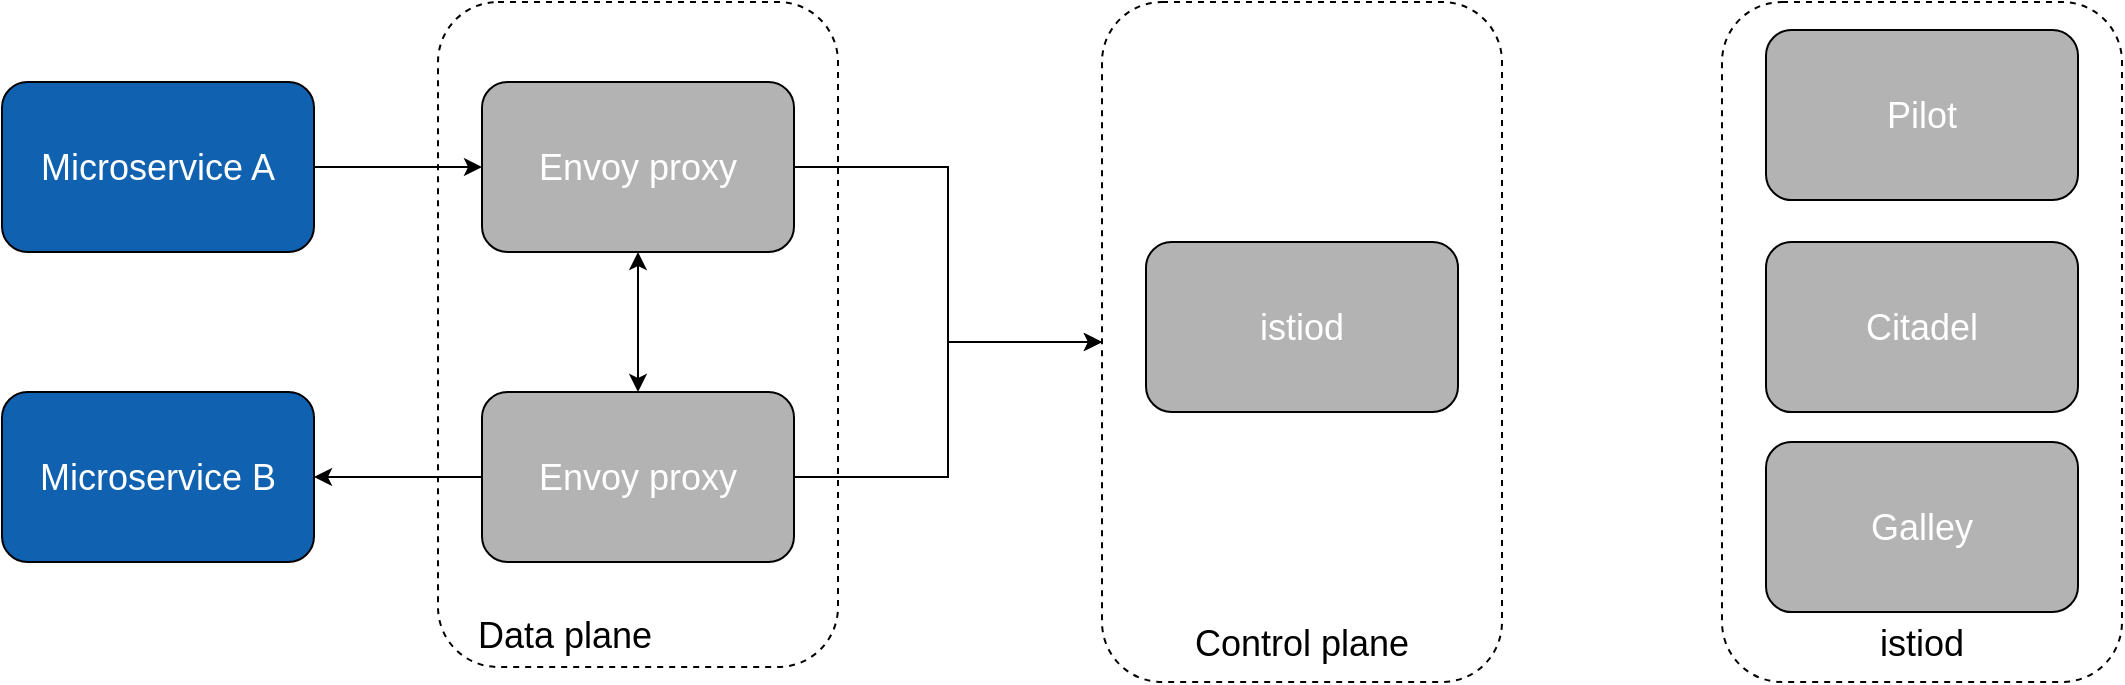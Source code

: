 <mxfile version="21.0.2" type="google"><diagram name="Page-1" id="f03hpDCp6imo0_XZOuCV"><mxGraphModel grid="1" page="1" gridSize="10" guides="1" tooltips="1" connect="1" arrows="1" fold="1" pageScale="1" pageWidth="827" pageHeight="1169" math="0" shadow="0"><root><mxCell id="0"/><mxCell id="1" parent="0"/><mxCell id="rhZNu6anC6qi2mWH0tx7-1" value="&lt;font color=&quot;#000000&quot;&gt;&lt;br&gt;&lt;br&gt;&lt;br&gt;&lt;br&gt;&lt;br&gt;&lt;br&gt;&lt;br&gt;&lt;br&gt;&lt;br&gt;&lt;br&gt;&lt;br&gt;&lt;div style=&quot;text-align: right;&quot;&gt;&lt;span style=&quot;background-color: initial;&quot;&gt;&lt;br&gt;&lt;/span&gt;&lt;/div&gt;&lt;div style=&quot;text-align: right;&quot;&gt;&lt;span style=&quot;background-color: initial;&quot;&gt;&lt;br&gt;&lt;/span&gt;&lt;/div&gt;&lt;div style=&quot;text-align: right;&quot;&gt;&lt;span style=&quot;background-color: initial;&quot;&gt;&lt;br&gt;&lt;/span&gt;&lt;/div&gt;&lt;div style=&quot;text-align: right;&quot;&gt;&lt;span style=&quot;background-color: initial;&quot;&gt;Data plane&lt;span style=&quot;white-space: pre;&quot;&gt;&#9;&lt;/span&gt;&lt;span style=&quot;white-space: pre;&quot;&gt;&#9;&lt;/span&gt;&lt;/span&gt;&lt;/div&gt;&lt;/font&gt;" style="rounded=1;whiteSpace=wrap;html=1;labelBackgroundColor=none;strokeColor=#000000;fontSize=18;fontColor=#B3B3B3;fillColor=none;dashed=1;" vertex="1" parent="1"><mxGeometry x="468" y="290" width="200" height="332.5" as="geometry"/></mxCell><mxCell id="rhZNu6anC6qi2mWH0tx7-2" value="&lt;font color=&quot;#000000&quot;&gt;&lt;br&gt;&lt;br&gt;&lt;br&gt;&lt;br&gt;&lt;br&gt;&lt;br&gt;&lt;br&gt;&lt;br&gt;&lt;br&gt;&lt;br&gt;&lt;br&gt;&lt;div style=&quot;text-align: right;&quot;&gt;&lt;span style=&quot;background-color: initial;&quot;&gt;&lt;br&gt;&lt;/span&gt;&lt;/div&gt;&lt;div style=&quot;text-align: right;&quot;&gt;&lt;span style=&quot;background-color: initial;&quot;&gt;&lt;br&gt;&lt;/span&gt;&lt;/div&gt;&lt;div style=&quot;text-align: right;&quot;&gt;&lt;span style=&quot;background-color: initial;&quot;&gt;&lt;br&gt;&lt;/span&gt;&lt;/div&gt;&lt;div style=&quot;text-align: right;&quot;&gt;&lt;span style=&quot;background-color: initial;&quot;&gt;Control plane&lt;/span&gt;&lt;/div&gt;&lt;/font&gt;" style="rounded=1;whiteSpace=wrap;html=1;labelBackgroundColor=none;strokeColor=#000000;fontSize=18;fontColor=#B3B3B3;fillColor=none;dashed=1;" vertex="1" parent="1"><mxGeometry x="800" y="290" width="200" height="340" as="geometry"/></mxCell><mxCell id="rhZNu6anC6qi2mWH0tx7-3" style="edgeStyle=orthogonalEdgeStyle;rounded=0;orthogonalLoop=1;jettySize=auto;html=1;exitX=1;exitY=0.5;exitDx=0;exitDy=0;entryX=0;entryY=0.5;entryDx=0;entryDy=0;fontSize=18;fontColor=#B3B3B3;" edge="1" parent="1" source="rhZNu6anC6qi2mWH0tx7-4" target="rhZNu6anC6qi2mWH0tx7-8"><mxGeometry relative="1" as="geometry"/></mxCell><mxCell id="rhZNu6anC6qi2mWH0tx7-4" value="&lt;font color=&quot;#ffffff&quot;&gt;Microservice A&lt;/font&gt;" style="rounded=1;whiteSpace=wrap;html=1;fontSize=18;fillColor=#1061B0;" vertex="1" parent="1"><mxGeometry x="250" y="330" width="156" height="85" as="geometry"/></mxCell><mxCell id="rhZNu6anC6qi2mWH0tx7-5" value="&lt;font color=&quot;#ffffff&quot;&gt;Microservice B&lt;/font&gt;" style="rounded=1;whiteSpace=wrap;html=1;fontSize=18;fillColor=#1061B0;" vertex="1" parent="1"><mxGeometry x="250" y="485" width="156" height="85" as="geometry"/></mxCell><mxCell id="rhZNu6anC6qi2mWH0tx7-6" style="edgeStyle=orthogonalEdgeStyle;rounded=0;orthogonalLoop=1;jettySize=auto;html=1;exitX=0.5;exitY=1;exitDx=0;exitDy=0;entryX=0.5;entryY=0;entryDx=0;entryDy=0;fontSize=18;fontColor=#B3B3B3;startArrow=classic;startFill=1;" edge="1" parent="1" source="rhZNu6anC6qi2mWH0tx7-8" target="rhZNu6anC6qi2mWH0tx7-11"><mxGeometry relative="1" as="geometry"/></mxCell><mxCell id="rhZNu6anC6qi2mWH0tx7-7" style="edgeStyle=orthogonalEdgeStyle;rounded=0;orthogonalLoop=1;jettySize=auto;html=1;exitX=1;exitY=0.5;exitDx=0;exitDy=0;entryX=0;entryY=0.5;entryDx=0;entryDy=0;fontSize=18;fontColor=#000000;" edge="1" parent="1" source="rhZNu6anC6qi2mWH0tx7-8" target="rhZNu6anC6qi2mWH0tx7-2"><mxGeometry relative="1" as="geometry"/></mxCell><mxCell id="rhZNu6anC6qi2mWH0tx7-8" value="&lt;font color=&quot;#ffffff&quot;&gt;Envoy proxy&lt;/font&gt;" style="rounded=1;whiteSpace=wrap;html=1;fontSize=18;fillColor=#B3B3B3;" vertex="1" parent="1"><mxGeometry x="490" y="330" width="156" height="85" as="geometry"/></mxCell><mxCell id="rhZNu6anC6qi2mWH0tx7-9" style="edgeStyle=orthogonalEdgeStyle;rounded=0;orthogonalLoop=1;jettySize=auto;html=1;exitX=0;exitY=0.5;exitDx=0;exitDy=0;entryX=1;entryY=0.5;entryDx=0;entryDy=0;fontSize=18;fontColor=#B3B3B3;" edge="1" parent="1" source="rhZNu6anC6qi2mWH0tx7-11" target="rhZNu6anC6qi2mWH0tx7-5"><mxGeometry relative="1" as="geometry"/></mxCell><mxCell id="rhZNu6anC6qi2mWH0tx7-10" style="edgeStyle=orthogonalEdgeStyle;rounded=0;orthogonalLoop=1;jettySize=auto;html=1;exitX=1;exitY=0.5;exitDx=0;exitDy=0;entryX=0;entryY=0.5;entryDx=0;entryDy=0;fontSize=18;fontColor=#000000;" edge="1" parent="1" source="rhZNu6anC6qi2mWH0tx7-11" target="rhZNu6anC6qi2mWH0tx7-2"><mxGeometry relative="1" as="geometry"/></mxCell><mxCell id="rhZNu6anC6qi2mWH0tx7-11" value="&lt;font color=&quot;#ffffff&quot;&gt;Envoy proxy&lt;/font&gt;" style="rounded=1;whiteSpace=wrap;html=1;fontSize=18;fillColor=#B3B3B3;" vertex="1" parent="1"><mxGeometry x="490" y="485" width="156" height="85" as="geometry"/></mxCell><mxCell id="rhZNu6anC6qi2mWH0tx7-12" value="&lt;font color=&quot;#ffffff&quot;&gt;istiod&lt;/font&gt;" style="rounded=1;whiteSpace=wrap;html=1;fontSize=18;fillColor=#B3B3B3;" vertex="1" parent="1"><mxGeometry x="822" y="410" width="156" height="85" as="geometry"/></mxCell><mxCell id="rhZNu6anC6qi2mWH0tx7-13" value="&lt;font color=&quot;#000000&quot;&gt;&lt;br&gt;&lt;br&gt;&lt;br&gt;&lt;br&gt;&lt;br&gt;&lt;br&gt;&lt;br&gt;&lt;br&gt;&lt;br&gt;&lt;br&gt;&lt;br&gt;&lt;div style=&quot;text-align: right;&quot;&gt;&lt;span style=&quot;background-color: initial;&quot;&gt;&lt;br&gt;&lt;/span&gt;&lt;/div&gt;&lt;div style=&quot;text-align: right;&quot;&gt;&lt;span style=&quot;background-color: initial;&quot;&gt;&lt;br&gt;&lt;/span&gt;&lt;/div&gt;&lt;div style=&quot;text-align: right;&quot;&gt;&lt;span style=&quot;background-color: initial;&quot;&gt;&lt;br&gt;&lt;/span&gt;&lt;/div&gt;&lt;div style=&quot;text-align: right;&quot;&gt;&lt;span style=&quot;background-color: initial;&quot;&gt;istiod&lt;/span&gt;&lt;/div&gt;&lt;/font&gt;" style="rounded=1;whiteSpace=wrap;html=1;labelBackgroundColor=none;strokeColor=#000000;fontSize=18;fontColor=#B3B3B3;fillColor=none;dashed=1;" vertex="1" parent="1"><mxGeometry x="1110" y="290" width="200" height="340" as="geometry"/></mxCell><mxCell id="rhZNu6anC6qi2mWH0tx7-14" value="&lt;font color=&quot;#ffffff&quot;&gt;Pilot&lt;/font&gt;" style="rounded=1;whiteSpace=wrap;html=1;fontSize=18;fillColor=#B3B3B3;" vertex="1" parent="1"><mxGeometry x="1132" y="304" width="156" height="85" as="geometry"/></mxCell><mxCell id="rhZNu6anC6qi2mWH0tx7-15" value="&lt;font color=&quot;#ffffff&quot;&gt;Citadel&lt;/font&gt;" style="rounded=1;whiteSpace=wrap;html=1;fontSize=18;fillColor=#B3B3B3;" vertex="1" parent="1"><mxGeometry x="1132" y="410" width="156" height="85" as="geometry"/></mxCell><mxCell id="rhZNu6anC6qi2mWH0tx7-16" value="&lt;font color=&quot;#ffffff&quot;&gt;Galley&lt;/font&gt;" style="rounded=1;whiteSpace=wrap;html=1;fontSize=18;fillColor=#B3B3B3;" vertex="1" parent="1"><mxGeometry x="1132" y="510" width="156" height="85" as="geometry"/></mxCell></root></mxGraphModel></diagram></mxfile>